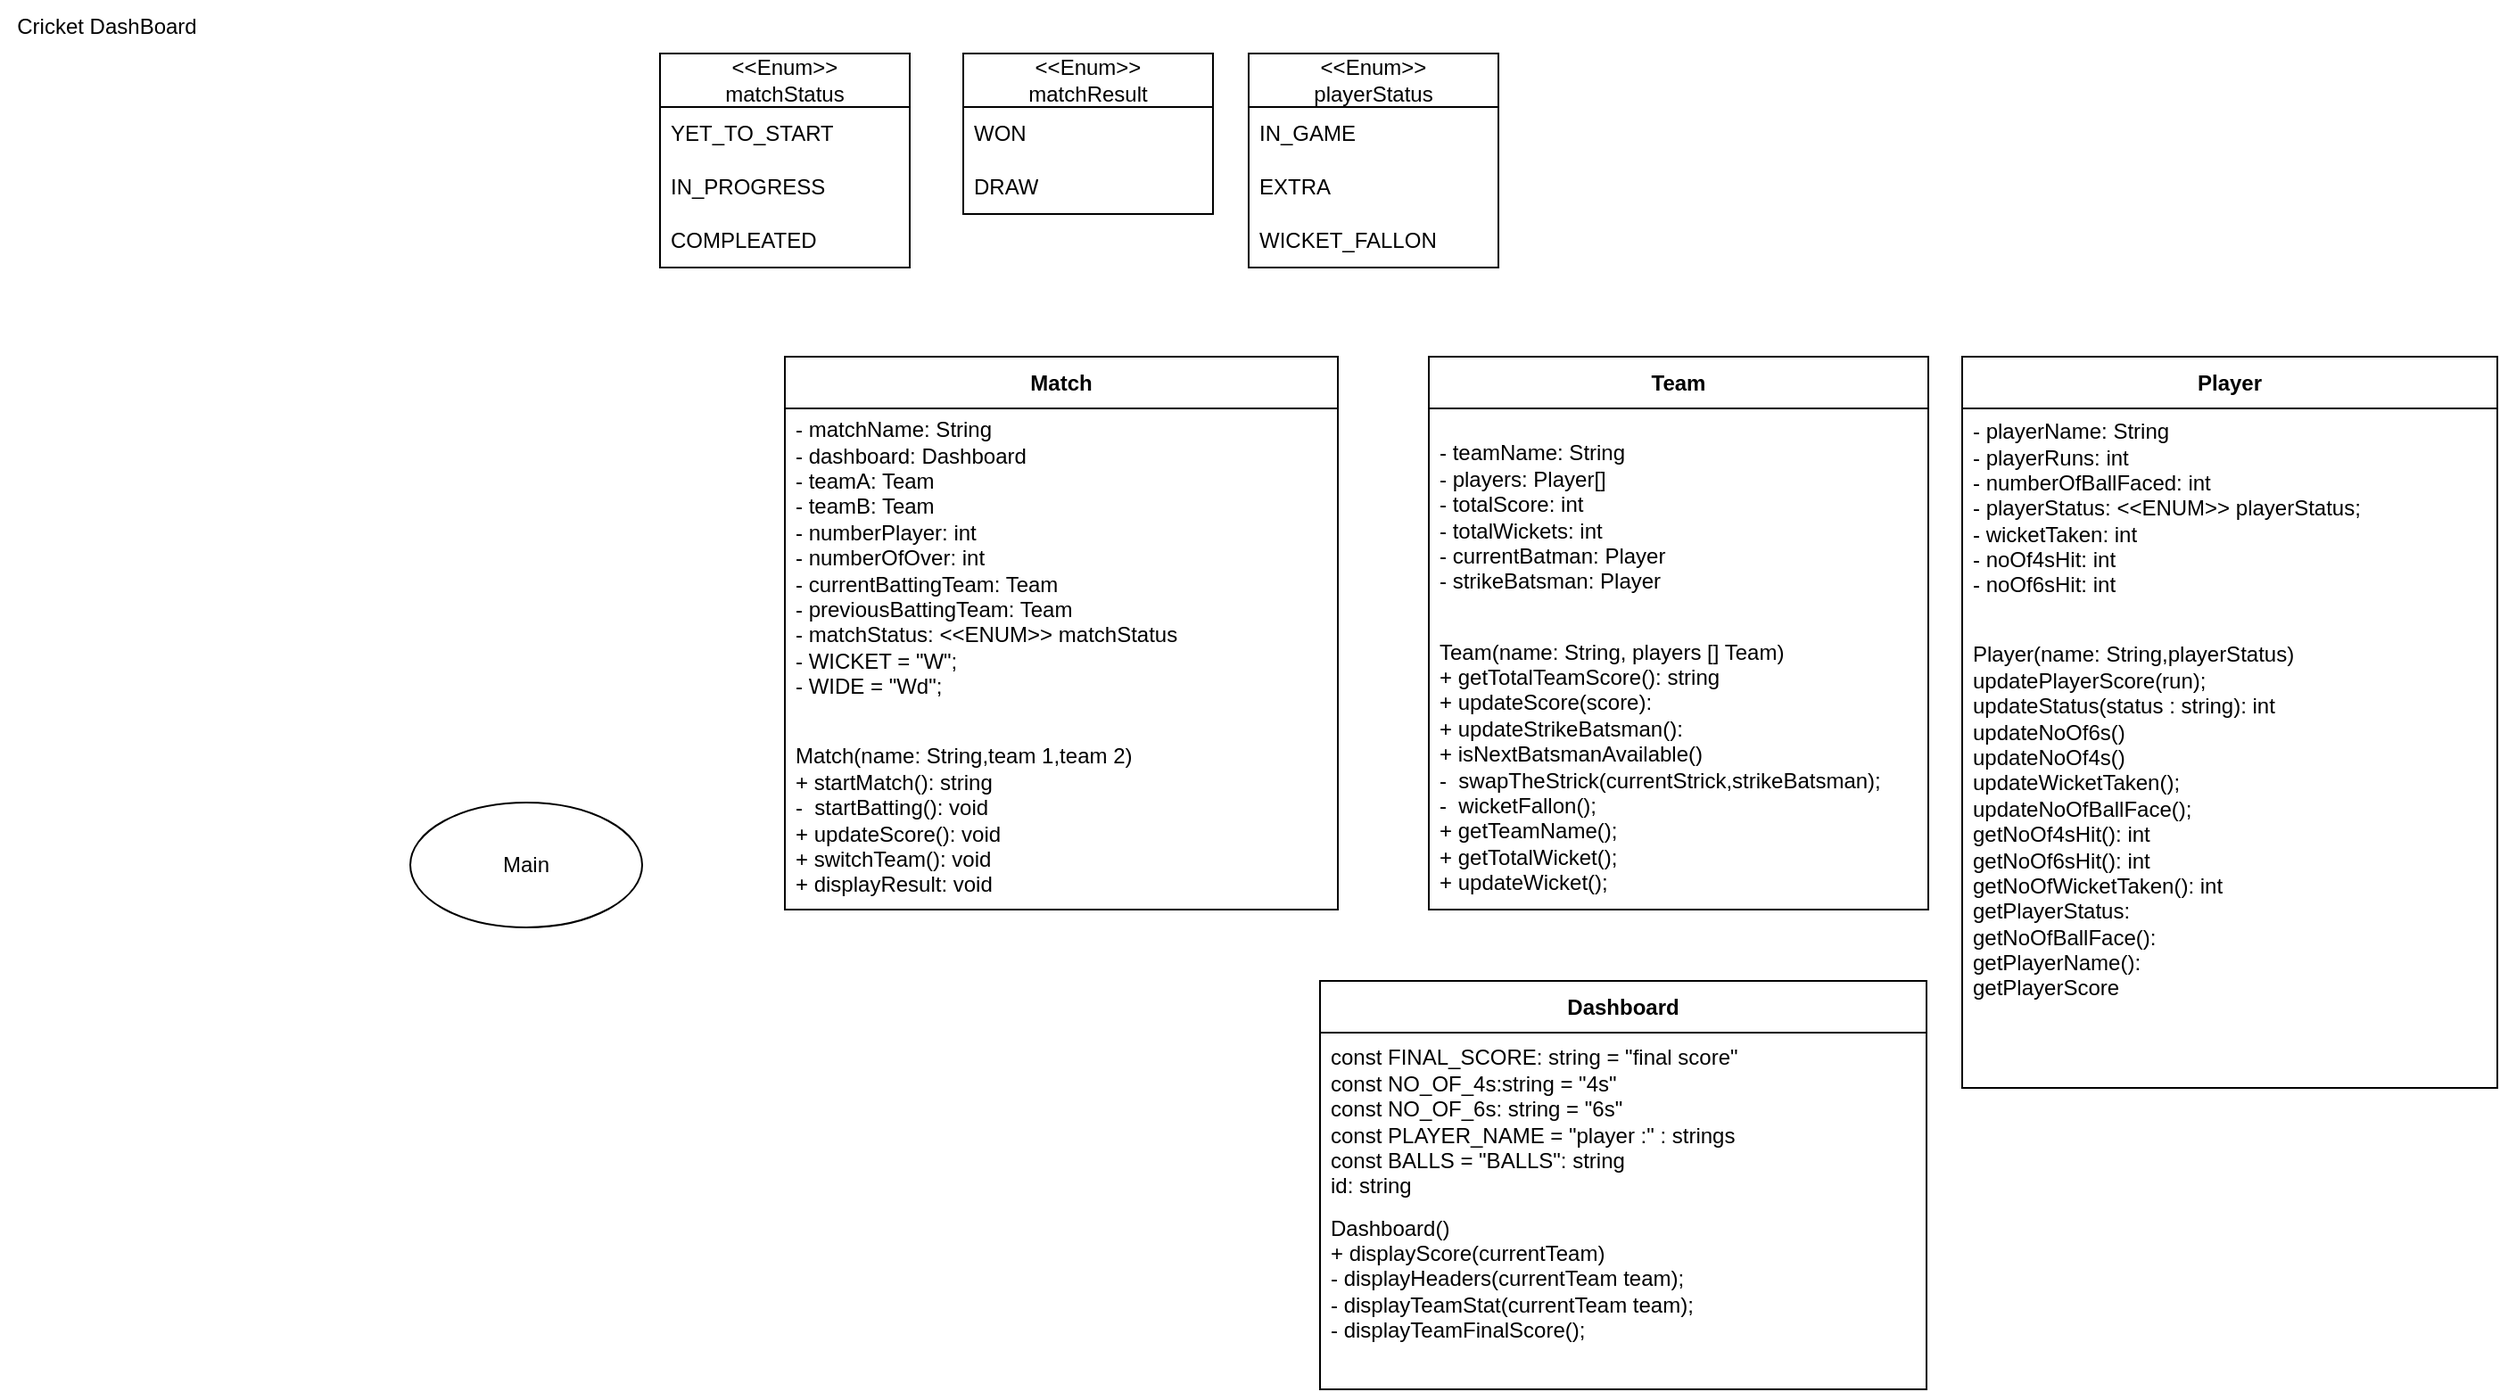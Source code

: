 <mxfile version="23.1.1" type="github">
  <diagram name="Page-1" id="57v3BACR69djvuSTHHto">
    <mxGraphModel dx="954" dy="541" grid="1" gridSize="10" guides="1" tooltips="1" connect="1" arrows="1" fold="1" page="1" pageScale="1" pageWidth="850" pageHeight="1100" math="0" shadow="0">
      <root>
        <mxCell id="0" />
        <mxCell id="1" parent="0" />
        <mxCell id="Vpk79EZBwUhoFVZkjS05-1" value="Cricket DashBoard" style="text;html=1;strokeColor=none;fillColor=none;align=center;verticalAlign=middle;whiteSpace=wrap;rounded=0;" parent="1" vertex="1">
          <mxGeometry x="10" y="10" width="120" height="30" as="geometry" />
        </mxCell>
        <mxCell id="Vpk79EZBwUhoFVZkjS05-2" value="&lt;div&gt;&amp;lt;&amp;lt;Enum&amp;gt;&amp;gt;&lt;/div&gt;&lt;div&gt;matchStatus&lt;br&gt;&lt;/div&gt;" style="swimlane;fontStyle=0;childLayout=stackLayout;horizontal=1;startSize=30;horizontalStack=0;resizeParent=1;resizeParentMax=0;resizeLast=0;collapsible=1;marginBottom=0;whiteSpace=wrap;html=1;" parent="1" vertex="1">
          <mxGeometry x="380" y="40" width="140" height="120" as="geometry" />
        </mxCell>
        <mxCell id="Vpk79EZBwUhoFVZkjS05-3" value="YET_TO_START" style="text;strokeColor=none;fillColor=none;align=left;verticalAlign=middle;spacingLeft=4;spacingRight=4;overflow=hidden;points=[[0,0.5],[1,0.5]];portConstraint=eastwest;rotatable=0;whiteSpace=wrap;html=1;" parent="Vpk79EZBwUhoFVZkjS05-2" vertex="1">
          <mxGeometry y="30" width="140" height="30" as="geometry" />
        </mxCell>
        <mxCell id="Vpk79EZBwUhoFVZkjS05-4" value="IN_PROGRESS" style="text;strokeColor=none;fillColor=none;align=left;verticalAlign=middle;spacingLeft=4;spacingRight=4;overflow=hidden;points=[[0,0.5],[1,0.5]];portConstraint=eastwest;rotatable=0;whiteSpace=wrap;html=1;" parent="Vpk79EZBwUhoFVZkjS05-2" vertex="1">
          <mxGeometry y="60" width="140" height="30" as="geometry" />
        </mxCell>
        <mxCell id="Vpk79EZBwUhoFVZkjS05-5" value="COMPLEATED" style="text;strokeColor=none;fillColor=none;align=left;verticalAlign=middle;spacingLeft=4;spacingRight=4;overflow=hidden;points=[[0,0.5],[1,0.5]];portConstraint=eastwest;rotatable=0;whiteSpace=wrap;html=1;" parent="Vpk79EZBwUhoFVZkjS05-2" vertex="1">
          <mxGeometry y="90" width="140" height="30" as="geometry" />
        </mxCell>
        <mxCell id="Vpk79EZBwUhoFVZkjS05-6" value="&lt;div&gt;&amp;lt;&amp;lt;Enum&amp;gt;&amp;gt;&lt;/div&gt;&lt;div&gt;matchResult&lt;br&gt;&lt;/div&gt;" style="swimlane;fontStyle=0;childLayout=stackLayout;horizontal=1;startSize=30;horizontalStack=0;resizeParent=1;resizeParentMax=0;resizeLast=0;collapsible=1;marginBottom=0;whiteSpace=wrap;html=1;" parent="1" vertex="1">
          <mxGeometry x="550" y="40" width="140" height="90" as="geometry" />
        </mxCell>
        <mxCell id="Vpk79EZBwUhoFVZkjS05-7" value="WON" style="text;strokeColor=none;fillColor=none;align=left;verticalAlign=middle;spacingLeft=4;spacingRight=4;overflow=hidden;points=[[0,0.5],[1,0.5]];portConstraint=eastwest;rotatable=0;whiteSpace=wrap;html=1;" parent="Vpk79EZBwUhoFVZkjS05-6" vertex="1">
          <mxGeometry y="30" width="140" height="30" as="geometry" />
        </mxCell>
        <mxCell id="Vpk79EZBwUhoFVZkjS05-8" value="&lt;div&gt;DRAW&lt;/div&gt;" style="text;strokeColor=none;fillColor=none;align=left;verticalAlign=middle;spacingLeft=4;spacingRight=4;overflow=hidden;points=[[0,0.5],[1,0.5]];portConstraint=eastwest;rotatable=0;whiteSpace=wrap;html=1;" parent="Vpk79EZBwUhoFVZkjS05-6" vertex="1">
          <mxGeometry y="60" width="140" height="30" as="geometry" />
        </mxCell>
        <mxCell id="Vpk79EZBwUhoFVZkjS05-11" value="Main" style="ellipse;html=1;whiteSpace=wrap;" parent="1" vertex="1">
          <mxGeometry x="240" y="460" width="130" height="70" as="geometry" />
        </mxCell>
        <mxCell id="Vpk79EZBwUhoFVZkjS05-12" value="Match" style="swimlane;fontStyle=1;align=center;verticalAlign=middle;childLayout=stackLayout;horizontal=1;startSize=29;horizontalStack=0;resizeParent=1;resizeParentMax=0;resizeLast=0;collapsible=0;marginBottom=0;html=1;whiteSpace=wrap;" parent="1" vertex="1">
          <mxGeometry x="450" y="210" width="310" height="310" as="geometry" />
        </mxCell>
        <mxCell id="Vpk79EZBwUhoFVZkjS05-13" value="&lt;div align=&quot;left&quot;&gt;&lt;div&gt;- matchName: String&lt;/div&gt;&lt;div&gt;- dashboard: Dashboard&lt;br&gt;&lt;/div&gt;- teamA: Team&lt;br&gt;- teamB: Team&lt;/div&gt;&lt;div align=&quot;left&quot;&gt;- numberPlayer: int&lt;/div&gt;&lt;div align=&quot;left&quot;&gt;- numberOfOver: int&lt;/div&gt;&lt;div align=&quot;left&quot;&gt;- currentBattingTeam: Team&lt;/div&gt;&lt;div align=&quot;left&quot;&gt;- previousBattingTeam: Team&lt;/div&gt;&lt;div align=&quot;left&quot;&gt;- matchStatus: &amp;lt;&amp;lt;ENUM&amp;gt;&amp;gt; matchStatus &lt;br&gt;&lt;/div&gt;&lt;div align=&quot;left&quot;&gt;- WICKET = &quot;W&quot;;&lt;br&gt;- WIDE = &quot;Wd&quot;;&lt;br&gt;&lt;br&gt;&lt;/div&gt;" style="text;html=1;strokeColor=none;fillColor=none;align=left;verticalAlign=middle;spacingLeft=4;spacingRight=4;overflow=hidden;rotatable=0;points=[[0,0.5],[1,0.5]];portConstraint=eastwest;whiteSpace=wrap;" parent="Vpk79EZBwUhoFVZkjS05-12" vertex="1">
          <mxGeometry y="29" width="310" height="181" as="geometry" />
        </mxCell>
        <mxCell id="Vpk79EZBwUhoFVZkjS05-14" value="&lt;div&gt;Match(name: String,team 1,team 2)&lt;/div&gt;&lt;div&gt;+ startMatch(): string&lt;/div&gt;&lt;div&gt;-&amp;nbsp; startBatting(): void&lt;br&gt;&lt;/div&gt;&lt;div&gt;+ updateScore(): void&lt;/div&gt;&lt;div&gt;+ switchTeam(): void&lt;/div&gt;&lt;div&gt;+ displayResult: void&lt;br&gt;&lt;/div&gt;" style="text;html=1;strokeColor=none;fillColor=none;align=left;verticalAlign=middle;spacingLeft=4;spacingRight=4;overflow=hidden;rotatable=0;points=[[0,0.5],[1,0.5]];portConstraint=eastwest;whiteSpace=wrap;" parent="Vpk79EZBwUhoFVZkjS05-12" vertex="1">
          <mxGeometry y="210" width="310" height="100" as="geometry" />
        </mxCell>
        <mxCell id="Vpk79EZBwUhoFVZkjS05-16" value="Team" style="swimlane;fontStyle=1;align=center;verticalAlign=middle;childLayout=stackLayout;horizontal=1;startSize=29;horizontalStack=0;resizeParent=1;resizeParentMax=0;resizeLast=0;collapsible=0;marginBottom=0;html=1;whiteSpace=wrap;" parent="1" vertex="1">
          <mxGeometry x="811" y="210" width="280" height="310" as="geometry" />
        </mxCell>
        <mxCell id="Vpk79EZBwUhoFVZkjS05-17" value="&lt;div align=&quot;left&quot;&gt;&lt;div&gt;- teamName: String &lt;br&gt;&lt;/div&gt;- players: Player[]&lt;/div&gt;&lt;div align=&quot;left&quot;&gt;- totalScore: int&lt;/div&gt;&lt;div align=&quot;left&quot;&gt;- totalWickets: int&lt;/div&gt;&lt;div align=&quot;left&quot;&gt;- currentBatman: Player&lt;/div&gt;&lt;div align=&quot;left&quot;&gt;- strikeBatsman: Player &lt;br&gt;&lt;/div&gt;" style="text;html=1;strokeColor=none;fillColor=none;align=left;verticalAlign=middle;spacingLeft=4;spacingRight=4;overflow=hidden;rotatable=0;points=[[0,0.5],[1,0.5]];portConstraint=eastwest;whiteSpace=wrap;" parent="Vpk79EZBwUhoFVZkjS05-16" vertex="1">
          <mxGeometry y="29" width="280" height="121" as="geometry" />
        </mxCell>
        <mxCell id="Vpk79EZBwUhoFVZkjS05-18" value="&lt;div&gt;Team(name: String, players [] Team)&lt;/div&gt;&lt;div&gt;+ getTotalTeamScore(): string&lt;br&gt;&lt;/div&gt;&lt;div&gt;+ updateScore(score):&lt;/div&gt;&lt;div&gt;+ updateStrikeBatsman():&lt;/div&gt;&lt;div&gt;+ isNextBatsmanAvailable()&lt;br&gt;&lt;/div&gt;&lt;div&gt;-&amp;nbsp; swapTheStrick(currentStrick,strikeBatsman);&lt;/div&gt;&lt;div&gt;-&amp;nbsp; wicketFallon();&lt;/div&gt;&lt;div&gt;+ getTeamName();&lt;/div&gt;&lt;div&gt;+ getTotalWicket();&lt;/div&gt;&lt;div&gt;+ updateWicket();&lt;br&gt;&lt;/div&gt;" style="text;html=1;strokeColor=none;fillColor=none;align=left;verticalAlign=middle;spacingLeft=4;spacingRight=4;overflow=hidden;rotatable=0;points=[[0,0.5],[1,0.5]];portConstraint=eastwest;whiteSpace=wrap;" parent="Vpk79EZBwUhoFVZkjS05-16" vertex="1">
          <mxGeometry y="150" width="280" height="160" as="geometry" />
        </mxCell>
        <mxCell id="Vpk79EZBwUhoFVZkjS05-20" value="Player" style="swimlane;fontStyle=1;align=center;verticalAlign=middle;childLayout=stackLayout;horizontal=1;startSize=29;horizontalStack=0;resizeParent=1;resizeParentMax=0;resizeLast=0;collapsible=0;marginBottom=0;html=1;whiteSpace=wrap;" parent="1" vertex="1">
          <mxGeometry x="1110" y="210" width="300" height="410" as="geometry" />
        </mxCell>
        <mxCell id="Vpk79EZBwUhoFVZkjS05-21" value="&lt;div align=&quot;left&quot;&gt;&lt;div&gt;- playerName: String &lt;br&gt;&lt;/div&gt;- playerRuns: int&lt;/div&gt;&lt;div align=&quot;left&quot;&gt;- numberOfBallFaced: int&lt;br&gt;&lt;/div&gt;&lt;div align=&quot;left&quot;&gt;- playerStatus: &amp;lt;&amp;lt;ENUM&amp;gt;&amp;gt; playerStatus;&lt;/div&gt;&lt;div align=&quot;left&quot;&gt;- wicketTaken: int&lt;/div&gt;&lt;div align=&quot;left&quot;&gt;- noOf4sHit: int&lt;/div&gt;&lt;div align=&quot;left&quot;&gt;- noOf6sHit: int&lt;br&gt;&lt;/div&gt;" style="text;html=1;strokeColor=none;fillColor=none;align=left;verticalAlign=middle;spacingLeft=4;spacingRight=4;overflow=hidden;rotatable=0;points=[[0,0.5],[1,0.5]];portConstraint=eastwest;whiteSpace=wrap;" parent="Vpk79EZBwUhoFVZkjS05-20" vertex="1">
          <mxGeometry y="29" width="300" height="111" as="geometry" />
        </mxCell>
        <mxCell id="Vpk79EZBwUhoFVZkjS05-22" value="&lt;div&gt;Player(name: String,playerStatus)&lt;/div&gt;&lt;div&gt;updatePlayerScore(run);&lt;/div&gt;&lt;div&gt;updateStatus(status : string): int&lt;/div&gt;&lt;div&gt;updateNoOf6s()&lt;/div&gt;&lt;div&gt;updateNoOf4s()&lt;/div&gt;&lt;div&gt;updateWicketTaken();&lt;/div&gt;&lt;div&gt;updateNoOfBallFace();&lt;br&gt;&lt;/div&gt;&lt;div&gt;getNoOf4sHit(): int&lt;br&gt;&lt;/div&gt;&lt;div&gt;getNoOf6sHit(): int&lt;br&gt;&lt;/div&gt;&lt;div&gt;getNoOfWicketTaken(): int&lt;/div&gt;&lt;div&gt;getPlayerStatus:&lt;/div&gt;&lt;div&gt;getNoOfBallFace():&lt;/div&gt;&lt;div&gt;getPlayerName():&lt;/div&gt;&lt;div&gt;getPlayerScore&lt;br&gt;&lt;/div&gt;&lt;div&gt;&lt;br&gt;&lt;/div&gt;&lt;div&gt;&lt;br&gt;&lt;/div&gt;" style="text;html=1;strokeColor=none;fillColor=none;align=left;verticalAlign=middle;spacingLeft=4;spacingRight=4;overflow=hidden;rotatable=0;points=[[0,0.5],[1,0.5]];portConstraint=eastwest;whiteSpace=wrap;" parent="Vpk79EZBwUhoFVZkjS05-20" vertex="1">
          <mxGeometry y="140" width="300" height="270" as="geometry" />
        </mxCell>
        <mxCell id="Vpk79EZBwUhoFVZkjS05-23" value="&lt;div&gt;&amp;lt;&amp;lt;Enum&amp;gt;&amp;gt;&lt;/div&gt;&lt;div&gt;playerStatus&lt;br&gt;&lt;/div&gt;" style="swimlane;fontStyle=0;childLayout=stackLayout;horizontal=1;startSize=30;horizontalStack=0;resizeParent=1;resizeParentMax=0;resizeLast=0;collapsible=1;marginBottom=0;whiteSpace=wrap;html=1;" parent="1" vertex="1">
          <mxGeometry x="710" y="40" width="140" height="120" as="geometry" />
        </mxCell>
        <mxCell id="Vpk79EZBwUhoFVZkjS05-24" value="IN_GAME" style="text;strokeColor=none;fillColor=none;align=left;verticalAlign=middle;spacingLeft=4;spacingRight=4;overflow=hidden;points=[[0,0.5],[1,0.5]];portConstraint=eastwest;rotatable=0;whiteSpace=wrap;html=1;" parent="Vpk79EZBwUhoFVZkjS05-23" vertex="1">
          <mxGeometry y="30" width="140" height="30" as="geometry" />
        </mxCell>
        <mxCell id="Vpk79EZBwUhoFVZkjS05-25" value="EXTRA" style="text;strokeColor=none;fillColor=none;align=left;verticalAlign=middle;spacingLeft=4;spacingRight=4;overflow=hidden;points=[[0,0.5],[1,0.5]];portConstraint=eastwest;rotatable=0;whiteSpace=wrap;html=1;" parent="Vpk79EZBwUhoFVZkjS05-23" vertex="1">
          <mxGeometry y="60" width="140" height="30" as="geometry" />
        </mxCell>
        <mxCell id="Vpk79EZBwUhoFVZkjS05-32" value="WICKET_FALLON" style="text;strokeColor=none;fillColor=none;align=left;verticalAlign=middle;spacingLeft=4;spacingRight=4;overflow=hidden;points=[[0,0.5],[1,0.5]];portConstraint=eastwest;rotatable=0;whiteSpace=wrap;html=1;" parent="Vpk79EZBwUhoFVZkjS05-23" vertex="1">
          <mxGeometry y="90" width="140" height="30" as="geometry" />
        </mxCell>
        <mxCell id="Vpk79EZBwUhoFVZkjS05-26" value="Dashboard" style="swimlane;fontStyle=1;align=center;verticalAlign=middle;childLayout=stackLayout;horizontal=1;startSize=29;horizontalStack=0;resizeParent=1;resizeParentMax=0;resizeLast=0;collapsible=0;marginBottom=0;html=1;whiteSpace=wrap;" parent="1" vertex="1">
          <mxGeometry x="750" y="560" width="340" height="229" as="geometry" />
        </mxCell>
        <mxCell id="Vpk79EZBwUhoFVZkjS05-28" value="&lt;div&gt;const FINAL_SCORE: string = &quot;final score&quot;&lt;br&gt;&lt;/div&gt;&lt;div&gt;const NO_OF_4s:string = &quot;4s&quot;&lt;/div&gt;&lt;div&gt;const NO_OF_6s: string = &quot;6s&quot;&lt;/div&gt;&lt;div&gt;const PLAYER_NAME = &quot;player :&quot; : strings&lt;/div&gt;&lt;div&gt;const BALLS = &quot;BALLS&quot;: string&lt;/div&gt;&lt;div&gt;id: string&lt;br&gt;&lt;/div&gt;" style="text;html=1;strokeColor=none;fillColor=none;align=left;verticalAlign=middle;spacingLeft=4;spacingRight=4;overflow=hidden;rotatable=0;points=[[0,0.5],[1,0.5]];portConstraint=eastwest;whiteSpace=wrap;" parent="Vpk79EZBwUhoFVZkjS05-26" vertex="1">
          <mxGeometry y="29" width="340" height="100" as="geometry" />
        </mxCell>
        <mxCell id="Vpk79EZBwUhoFVZkjS05-30" value="&lt;div&gt;Dashboard()&lt;/div&gt;&lt;div&gt;+ displayScore(currentTeam)&lt;/div&gt;&lt;div&gt;- displayHeaders(currentTeam team);&lt;/div&gt;&lt;div&gt;- displayTeamStat(currentTeam team);&lt;/div&gt;&lt;div&gt;- displayTeamFinalScore();&lt;br&gt;&lt;/div&gt;&lt;div&gt;&lt;br&gt;&lt;/div&gt;&lt;div&gt;&lt;br&gt;&lt;/div&gt;" style="text;html=1;strokeColor=none;fillColor=none;align=left;verticalAlign=middle;spacingLeft=4;spacingRight=4;overflow=hidden;rotatable=0;points=[[0,0.5],[1,0.5]];portConstraint=eastwest;whiteSpace=wrap;" parent="Vpk79EZBwUhoFVZkjS05-26" vertex="1">
          <mxGeometry y="129" width="340" height="100" as="geometry" />
        </mxCell>
      </root>
    </mxGraphModel>
  </diagram>
</mxfile>
